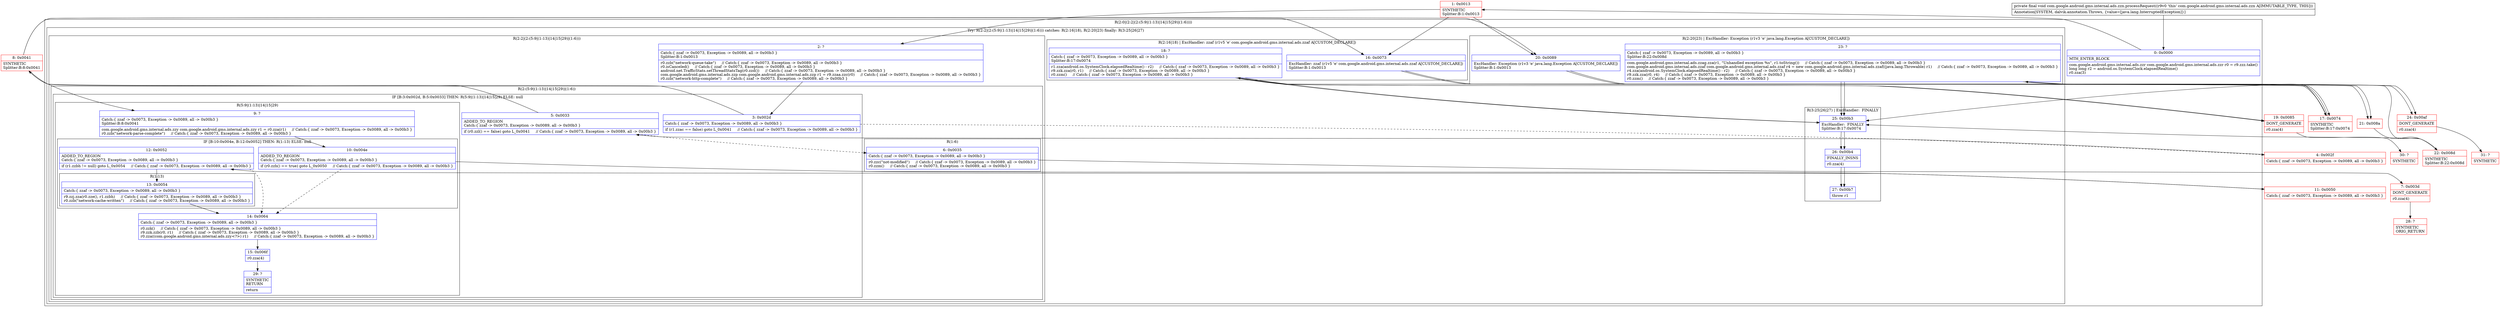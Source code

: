 digraph "CFG forcom.google.android.gms.internal.ads.zzn.processRequest()V" {
subgraph cluster_Region_1213908570 {
label = "R(2:0|(2:2|(2:(5:9|(1:13)|14|15|29)|(1:6))))";
node [shape=record,color=blue];
Node_0 [shape=record,label="{0\:\ 0x0000|MTH_ENTER_BLOCK\l|com.google.android.gms.internal.ads.zzr com.google.android.gms.internal.ads.zzr r0 = r9.zzz.take()\llong long r2 = android.os.SystemClock.elapsedRealtime()\lr0.zza(3)\l}"];
subgraph cluster_TryCatchRegion_1063806740 {
label = "Try: R(2:2|(2:(5:9|(1:13)|14|15|29)|(1:6))) catches: R(2:16|18), R(2:20|23) finally: R(3:25|26|27)";
node [shape=record,color=blue];
subgraph cluster_Region_1900787328 {
label = "R(2:2|(2:(5:9|(1:13)|14|15|29)|(1:6)))";
node [shape=record,color=blue];
Node_2 [shape=record,label="{2\:\ ?|Catch:\{ zzaf \-\> 0x0073, Exception \-\> 0x0089, all \-\> 0x00b3 \}\lSplitter:B:1:0x0013\l|r0.zzb(\"network\-queue\-take\")     \/\/ Catch:\{ zzaf \-\> 0x0073, Exception \-\> 0x0089, all \-\> 0x00b3 \}\lr0.isCanceled()     \/\/ Catch:\{ zzaf \-\> 0x0073, Exception \-\> 0x0089, all \-\> 0x00b3 \}\landroid.net.TrafficStats.setThreadStatsTag(r0.zzd())     \/\/ Catch:\{ zzaf \-\> 0x0073, Exception \-\> 0x0089, all \-\> 0x00b3 \}\lcom.google.android.gms.internal.ads.zzp com.google.android.gms.internal.ads.zzp r1 = r9.zzaa.zzc(r0)     \/\/ Catch:\{ zzaf \-\> 0x0073, Exception \-\> 0x0089, all \-\> 0x00b3 \}\lr0.zzb(\"network\-http\-complete\")     \/\/ Catch:\{ zzaf \-\> 0x0073, Exception \-\> 0x0089, all \-\> 0x00b3 \}\l}"];
subgraph cluster_Region_2143014080 {
label = "R(2:(5:9|(1:13)|14|15|29)|(1:6))";
node [shape=record,color=blue];
subgraph cluster_IfRegion_958469907 {
label = "IF [B:3:0x002d, B:5:0x0033] THEN: R(5:9|(1:13)|14|15|29) ELSE: null";
node [shape=record,color=blue];
Node_3 [shape=record,label="{3\:\ 0x002d|Catch:\{ zzaf \-\> 0x0073, Exception \-\> 0x0089, all \-\> 0x00b3 \}\l|if (r1.zzac == false) goto L_0x0041     \/\/ Catch:\{ zzaf \-\> 0x0073, Exception \-\> 0x0089, all \-\> 0x00b3 \}\l}"];
Node_5 [shape=record,label="{5\:\ 0x0033|ADDED_TO_REGION\lCatch:\{ zzaf \-\> 0x0073, Exception \-\> 0x0089, all \-\> 0x00b3 \}\l|if (r0.zzl() == false) goto L_0x0041     \/\/ Catch:\{ zzaf \-\> 0x0073, Exception \-\> 0x0089, all \-\> 0x00b3 \}\l}"];
subgraph cluster_Region_1834073010 {
label = "R(5:9|(1:13)|14|15|29)";
node [shape=record,color=blue];
Node_9 [shape=record,label="{9\:\ ?|Catch:\{ zzaf \-\> 0x0073, Exception \-\> 0x0089, all \-\> 0x00b3 \}\lSplitter:B:8:0x0041\l|com.google.android.gms.internal.ads.zzy com.google.android.gms.internal.ads.zzy r1 = r0.zza(r1)     \/\/ Catch:\{ zzaf \-\> 0x0073, Exception \-\> 0x0089, all \-\> 0x00b3 \}\lr0.zzb(\"network\-parse\-complete\")     \/\/ Catch:\{ zzaf \-\> 0x0073, Exception \-\> 0x0089, all \-\> 0x00b3 \}\l}"];
subgraph cluster_IfRegion_1940379732 {
label = "IF [B:10:0x004e, B:12:0x0052] THEN: R(1:13) ELSE: null";
node [shape=record,color=blue];
Node_10 [shape=record,label="{10\:\ 0x004e|ADDED_TO_REGION\lCatch:\{ zzaf \-\> 0x0073, Exception \-\> 0x0089, all \-\> 0x00b3 \}\l|if (r0.zzh() == true) goto L_0x0050     \/\/ Catch:\{ zzaf \-\> 0x0073, Exception \-\> 0x0089, all \-\> 0x00b3 \}\l}"];
Node_12 [shape=record,label="{12\:\ 0x0052|ADDED_TO_REGION\lCatch:\{ zzaf \-\> 0x0073, Exception \-\> 0x0089, all \-\> 0x00b3 \}\l|if (r1.zzbh != null) goto L_0x0054     \/\/ Catch:\{ zzaf \-\> 0x0073, Exception \-\> 0x0089, all \-\> 0x00b3 \}\l}"];
subgraph cluster_Region_1609867030 {
label = "R(1:13)";
node [shape=record,color=blue];
Node_13 [shape=record,label="{13\:\ 0x0054|Catch:\{ zzaf \-\> 0x0073, Exception \-\> 0x0089, all \-\> 0x00b3 \}\l|r9.zzj.zza(r0.zze(), r1.zzbh)     \/\/ Catch:\{ zzaf \-\> 0x0073, Exception \-\> 0x0089, all \-\> 0x00b3 \}\lr0.zzb(\"network\-cache\-written\")     \/\/ Catch:\{ zzaf \-\> 0x0073, Exception \-\> 0x0089, all \-\> 0x00b3 \}\l}"];
}
}
Node_14 [shape=record,label="{14\:\ 0x0064|Catch:\{ zzaf \-\> 0x0073, Exception \-\> 0x0089, all \-\> 0x00b3 \}\l|r0.zzk()     \/\/ Catch:\{ zzaf \-\> 0x0073, Exception \-\> 0x0089, all \-\> 0x00b3 \}\lr9.zzk.zzb(r0, r1)     \/\/ Catch:\{ zzaf \-\> 0x0073, Exception \-\> 0x0089, all \-\> 0x00b3 \}\lr0.zza((com.google.android.gms.internal.ads.zzy\<?\>) r1)     \/\/ Catch:\{ zzaf \-\> 0x0073, Exception \-\> 0x0089, all \-\> 0x00b3 \}\l}"];
Node_15 [shape=record,label="{15\:\ 0x006f|r0.zza(4)\l}"];
Node_29 [shape=record,label="{29\:\ ?|SYNTHETIC\lRETURN\l|return\l}"];
}
}
subgraph cluster_Region_1851560564 {
label = "R(1:6)";
node [shape=record,color=blue];
Node_6 [shape=record,label="{6\:\ 0x0035|Catch:\{ zzaf \-\> 0x0073, Exception \-\> 0x0089, all \-\> 0x00b3 \}\l|r0.zzc(\"not\-modified\")     \/\/ Catch:\{ zzaf \-\> 0x0073, Exception \-\> 0x0089, all \-\> 0x00b3 \}\lr0.zzm()     \/\/ Catch:\{ zzaf \-\> 0x0073, Exception \-\> 0x0089, all \-\> 0x00b3 \}\l}"];
}
}
}
subgraph cluster_Region_246425638 {
label = "R(2:16|18) | ExcHandler: zzaf (r1v5 'e' com.google.android.gms.internal.ads.zzaf A[CUSTOM_DECLARE])\l";
node [shape=record,color=blue];
Node_16 [shape=record,label="{16\:\ 0x0073|ExcHandler: zzaf (r1v5 'e' com.google.android.gms.internal.ads.zzaf A[CUSTOM_DECLARE])\lSplitter:B:1:0x0013\l}"];
Node_18 [shape=record,label="{18\:\ ?|Catch:\{ zzaf \-\> 0x0073, Exception \-\> 0x0089, all \-\> 0x00b3 \}\lSplitter:B:17:0x0074\l|r1.zza(android.os.SystemClock.elapsedRealtime() \- r2)     \/\/ Catch:\{ zzaf \-\> 0x0073, Exception \-\> 0x0089, all \-\> 0x00b3 \}\lr9.zzk.zza(r0, r1)     \/\/ Catch:\{ zzaf \-\> 0x0073, Exception \-\> 0x0089, all \-\> 0x00b3 \}\lr0.zzm()     \/\/ Catch:\{ zzaf \-\> 0x0073, Exception \-\> 0x0089, all \-\> 0x00b3 \}\l}"];
}
subgraph cluster_Region_1134044380 {
label = "R(2:20|23) | ExcHandler: Exception (r1v3 'e' java.lang.Exception A[CUSTOM_DECLARE])\l";
node [shape=record,color=blue];
Node_20 [shape=record,label="{20\:\ 0x0089|ExcHandler: Exception (r1v3 'e' java.lang.Exception A[CUSTOM_DECLARE])\lSplitter:B:1:0x0013\l}"];
Node_23 [shape=record,label="{23\:\ ?|Catch:\{ zzaf \-\> 0x0073, Exception \-\> 0x0089, all \-\> 0x00b3 \}\lSplitter:B:22:0x008d\l|com.google.android.gms.internal.ads.zzag.zza(r1, \"Unhandled exception %s\", r1.toString())     \/\/ Catch:\{ zzaf \-\> 0x0073, Exception \-\> 0x0089, all \-\> 0x00b3 \}\lcom.google.android.gms.internal.ads.zzaf com.google.android.gms.internal.ads.zzaf r4 = new com.google.android.gms.internal.ads.zzaf((java.lang.Throwable) r1)     \/\/ Catch:\{ zzaf \-\> 0x0073, Exception \-\> 0x0089, all \-\> 0x00b3 \}\lr4.zza(android.os.SystemClock.elapsedRealtime() \- r2)     \/\/ Catch:\{ zzaf \-\> 0x0073, Exception \-\> 0x0089, all \-\> 0x00b3 \}\lr9.zzk.zza(r0, r4)     \/\/ Catch:\{ zzaf \-\> 0x0073, Exception \-\> 0x0089, all \-\> 0x00b3 \}\lr0.zzm()     \/\/ Catch:\{ zzaf \-\> 0x0073, Exception \-\> 0x0089, all \-\> 0x00b3 \}\l}"];
}
subgraph cluster_Region_955195286 {
label = "R(3:25|26|27) | ExcHandler:  FINALLY\l";
node [shape=record,color=blue];
Node_25 [shape=record,label="{25\:\ 0x00b3|ExcHandler:  FINALLY\lSplitter:B:17:0x0074\l}"];
Node_26 [shape=record,label="{26\:\ 0x00b4|FINALLY_INSNS\l|r0.zza(4)\l}"];
Node_27 [shape=record,label="{27\:\ 0x00b7|throw r1\l}"];
}
}
}
subgraph cluster_Region_246425638 {
label = "R(2:16|18) | ExcHandler: zzaf (r1v5 'e' com.google.android.gms.internal.ads.zzaf A[CUSTOM_DECLARE])\l";
node [shape=record,color=blue];
Node_16 [shape=record,label="{16\:\ 0x0073|ExcHandler: zzaf (r1v5 'e' com.google.android.gms.internal.ads.zzaf A[CUSTOM_DECLARE])\lSplitter:B:1:0x0013\l}"];
Node_18 [shape=record,label="{18\:\ ?|Catch:\{ zzaf \-\> 0x0073, Exception \-\> 0x0089, all \-\> 0x00b3 \}\lSplitter:B:17:0x0074\l|r1.zza(android.os.SystemClock.elapsedRealtime() \- r2)     \/\/ Catch:\{ zzaf \-\> 0x0073, Exception \-\> 0x0089, all \-\> 0x00b3 \}\lr9.zzk.zza(r0, r1)     \/\/ Catch:\{ zzaf \-\> 0x0073, Exception \-\> 0x0089, all \-\> 0x00b3 \}\lr0.zzm()     \/\/ Catch:\{ zzaf \-\> 0x0073, Exception \-\> 0x0089, all \-\> 0x00b3 \}\l}"];
}
subgraph cluster_Region_1134044380 {
label = "R(2:20|23) | ExcHandler: Exception (r1v3 'e' java.lang.Exception A[CUSTOM_DECLARE])\l";
node [shape=record,color=blue];
Node_20 [shape=record,label="{20\:\ 0x0089|ExcHandler: Exception (r1v3 'e' java.lang.Exception A[CUSTOM_DECLARE])\lSplitter:B:1:0x0013\l}"];
Node_23 [shape=record,label="{23\:\ ?|Catch:\{ zzaf \-\> 0x0073, Exception \-\> 0x0089, all \-\> 0x00b3 \}\lSplitter:B:22:0x008d\l|com.google.android.gms.internal.ads.zzag.zza(r1, \"Unhandled exception %s\", r1.toString())     \/\/ Catch:\{ zzaf \-\> 0x0073, Exception \-\> 0x0089, all \-\> 0x00b3 \}\lcom.google.android.gms.internal.ads.zzaf com.google.android.gms.internal.ads.zzaf r4 = new com.google.android.gms.internal.ads.zzaf((java.lang.Throwable) r1)     \/\/ Catch:\{ zzaf \-\> 0x0073, Exception \-\> 0x0089, all \-\> 0x00b3 \}\lr4.zza(android.os.SystemClock.elapsedRealtime() \- r2)     \/\/ Catch:\{ zzaf \-\> 0x0073, Exception \-\> 0x0089, all \-\> 0x00b3 \}\lr9.zzk.zza(r0, r4)     \/\/ Catch:\{ zzaf \-\> 0x0073, Exception \-\> 0x0089, all \-\> 0x00b3 \}\lr0.zzm()     \/\/ Catch:\{ zzaf \-\> 0x0073, Exception \-\> 0x0089, all \-\> 0x00b3 \}\l}"];
}
subgraph cluster_Region_955195286 {
label = "R(3:25|26|27) | ExcHandler:  FINALLY\l";
node [shape=record,color=blue];
Node_25 [shape=record,label="{25\:\ 0x00b3|ExcHandler:  FINALLY\lSplitter:B:17:0x0074\l}"];
Node_26 [shape=record,label="{26\:\ 0x00b4|FINALLY_INSNS\l|r0.zza(4)\l}"];
Node_27 [shape=record,label="{27\:\ 0x00b7|throw r1\l}"];
}
Node_1 [shape=record,color=red,label="{1\:\ 0x0013|SYNTHETIC\lSplitter:B:1:0x0013\l}"];
Node_4 [shape=record,color=red,label="{4\:\ 0x002f|Catch:\{ zzaf \-\> 0x0073, Exception \-\> 0x0089, all \-\> 0x00b3 \}\l}"];
Node_7 [shape=record,color=red,label="{7\:\ 0x003d|DONT_GENERATE\l|r0.zza(4)\l}"];
Node_8 [shape=record,color=red,label="{8\:\ 0x0041|SYNTHETIC\lSplitter:B:8:0x0041\l}"];
Node_11 [shape=record,color=red,label="{11\:\ 0x0050|Catch:\{ zzaf \-\> 0x0073, Exception \-\> 0x0089, all \-\> 0x00b3 \}\l}"];
Node_17 [shape=record,color=red,label="{17\:\ 0x0074|SYNTHETIC\lSplitter:B:17:0x0074\l}"];
Node_19 [shape=record,color=red,label="{19\:\ 0x0085|DONT_GENERATE\l|r0.zza(4)\l}"];
Node_21 [shape=record,color=red,label="{21\:\ 0x008a}"];
Node_22 [shape=record,color=red,label="{22\:\ 0x008d|SYNTHETIC\lSplitter:B:22:0x008d\l}"];
Node_24 [shape=record,color=red,label="{24\:\ 0x00af|DONT_GENERATE\l|r0.zza(4)\l}"];
Node_28 [shape=record,color=red,label="{28\:\ ?|SYNTHETIC\lORIG_RETURN\l}"];
Node_30 [shape=record,color=red,label="{30\:\ ?|SYNTHETIC\l}"];
Node_31 [shape=record,color=red,label="{31\:\ ?|SYNTHETIC\l}"];
MethodNode[shape=record,label="{private final void com.google.android.gms.internal.ads.zzn.processRequest((r9v0 'this' com.google.android.gms.internal.ads.zzn A[IMMUTABLE_TYPE, THIS]))  | Annotation[SYSTEM, dalvik.annotation.Throws, \{value=[java.lang.InterruptedException]\}]\l}"];
MethodNode -> Node_0;
Node_0 -> Node_1;
Node_2 -> Node_3;
Node_3 -> Node_4[style=dashed];
Node_3 -> Node_8;
Node_5 -> Node_6[style=dashed];
Node_5 -> Node_8;
Node_9 -> Node_10;
Node_10 -> Node_11;
Node_10 -> Node_14[style=dashed];
Node_12 -> Node_13;
Node_12 -> Node_14[style=dashed];
Node_13 -> Node_14;
Node_14 -> Node_15;
Node_15 -> Node_29;
Node_6 -> Node_7;
Node_16 -> Node_17;
Node_18 -> Node_19;
Node_18 -> Node_25;
Node_20 -> Node_21;
Node_23 -> Node_24;
Node_23 -> Node_25;
Node_25 -> Node_26;
Node_26 -> Node_27;
Node_16 -> Node_17;
Node_18 -> Node_19;
Node_18 -> Node_25;
Node_20 -> Node_21;
Node_23 -> Node_24;
Node_23 -> Node_25;
Node_25 -> Node_26;
Node_26 -> Node_27;
Node_1 -> Node_2;
Node_1 -> Node_16;
Node_1 -> Node_20;
Node_4 -> Node_5;
Node_7 -> Node_28;
Node_8 -> Node_9;
Node_8 -> Node_16;
Node_8 -> Node_20;
Node_11 -> Node_12;
Node_17 -> Node_18;
Node_17 -> Node_25;
Node_19 -> Node_30;
Node_21 -> Node_22;
Node_22 -> Node_23;
Node_22 -> Node_25;
Node_24 -> Node_31;
}

